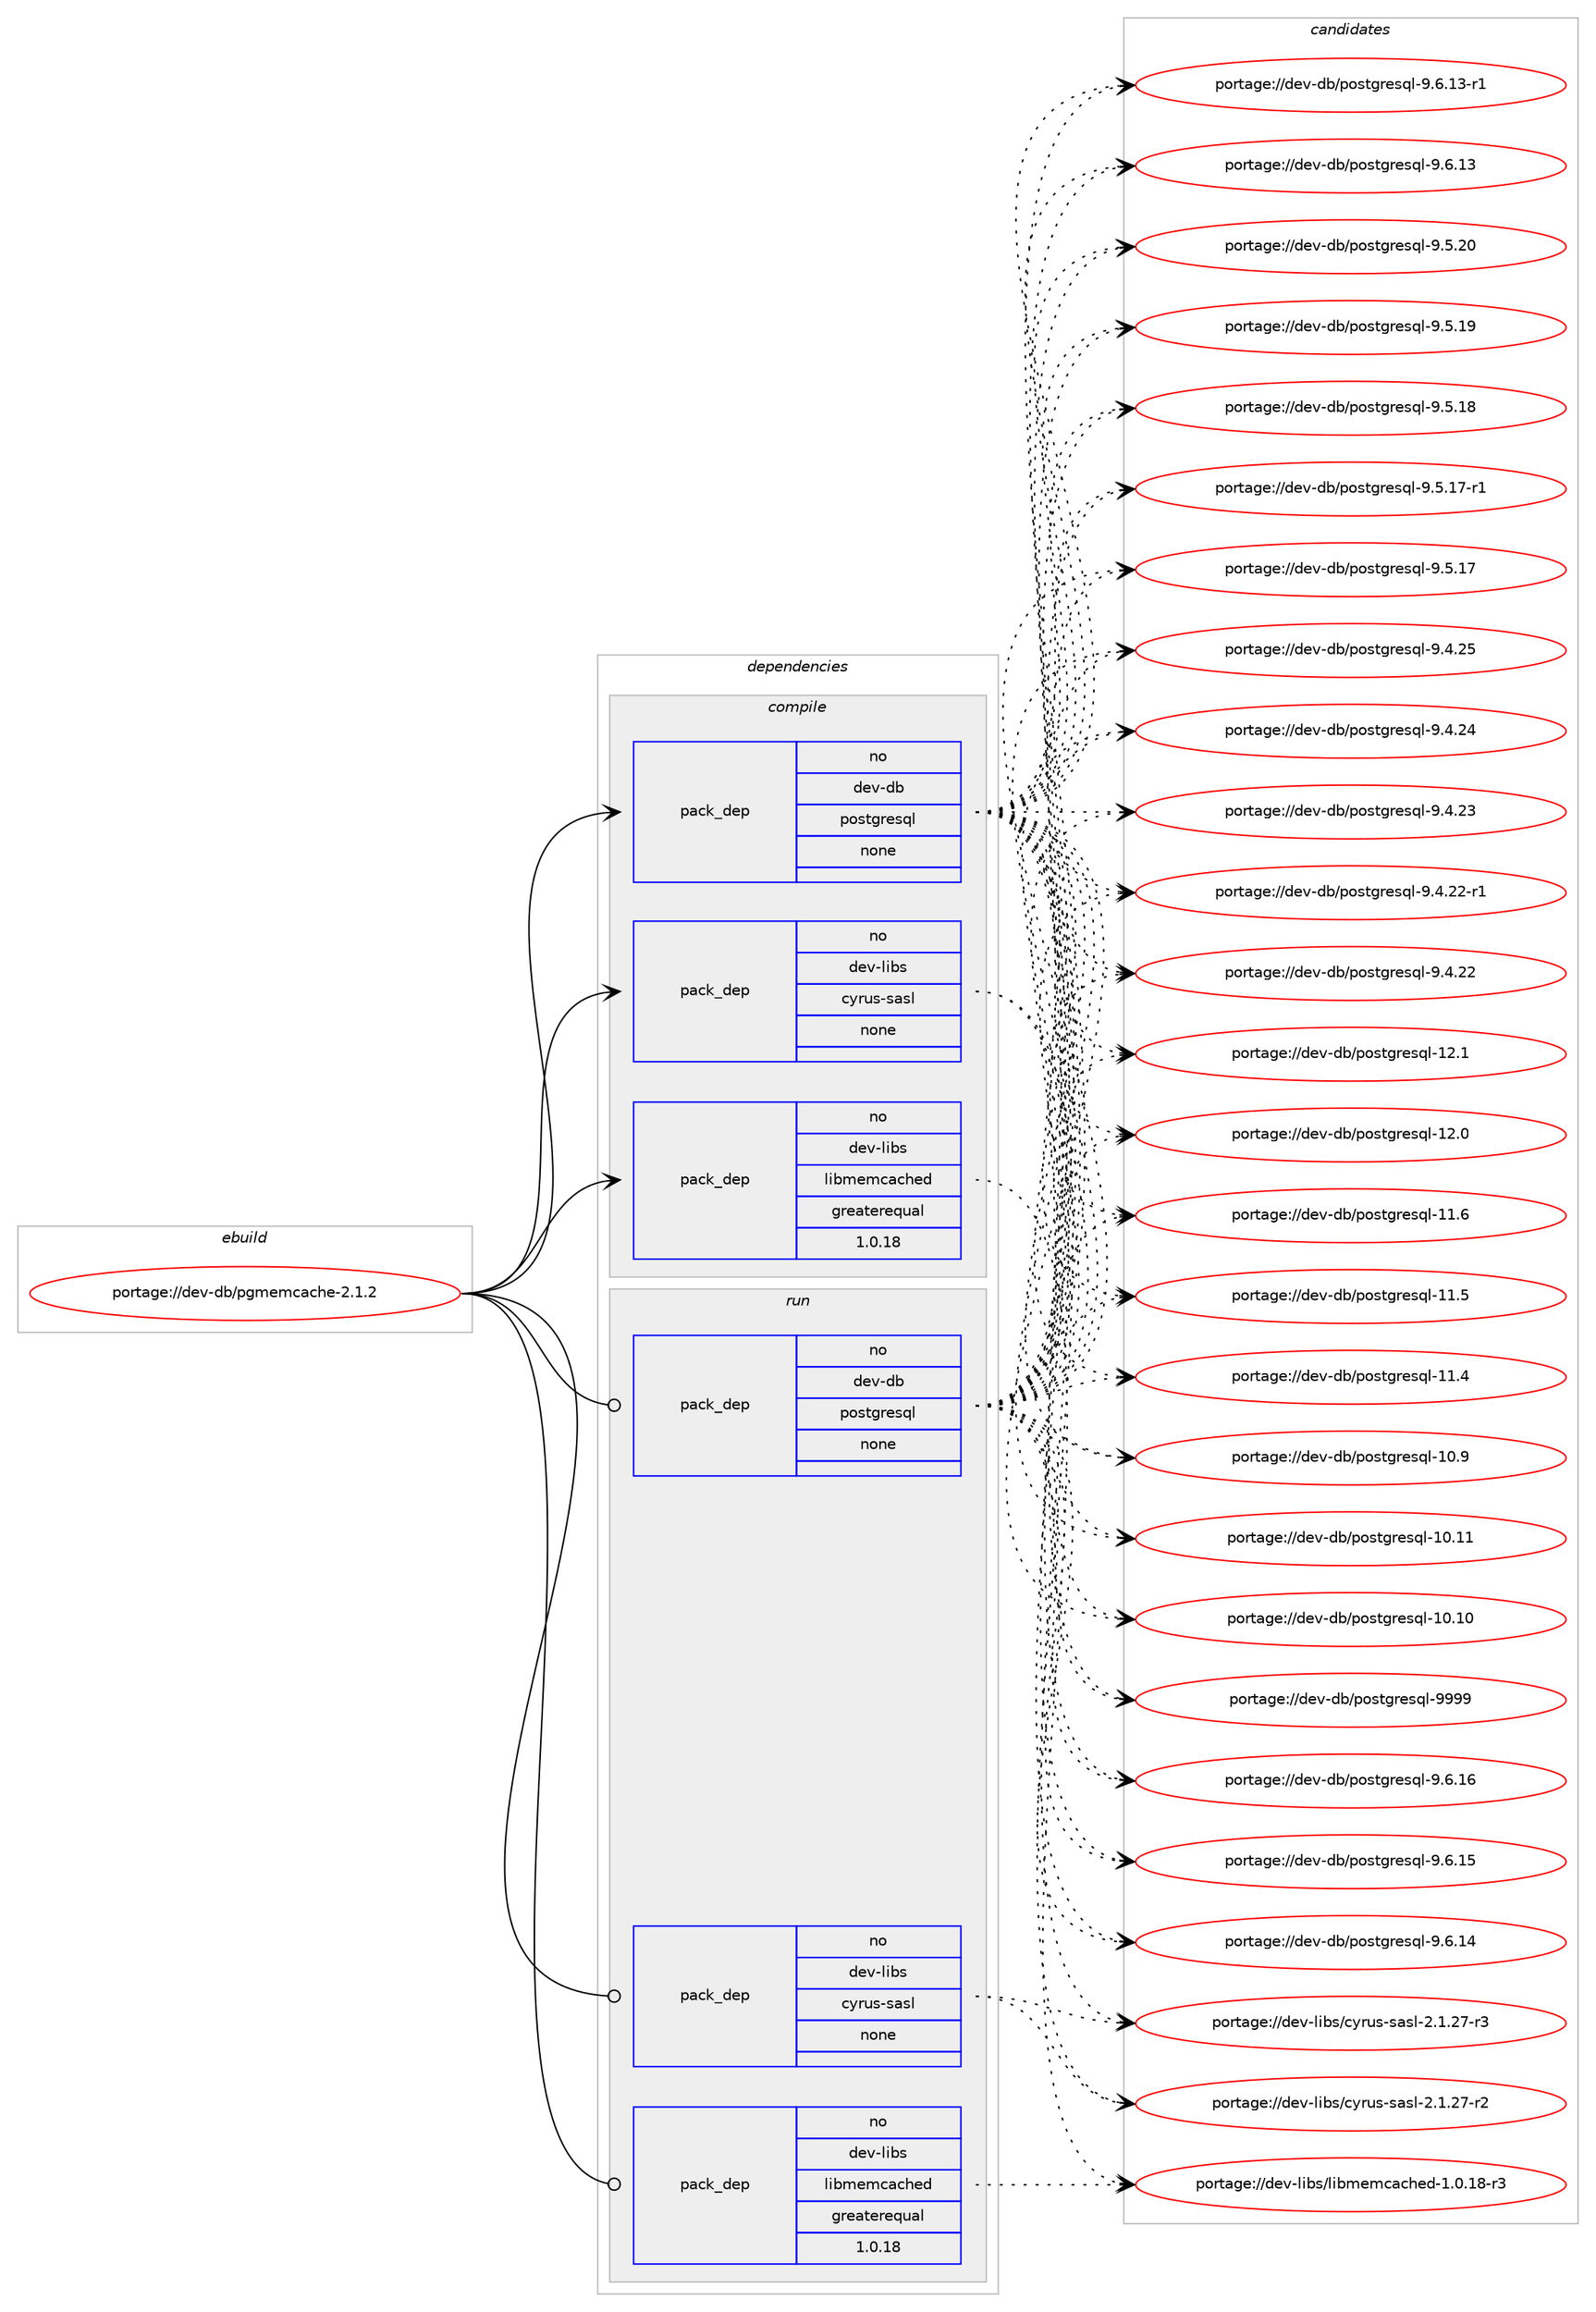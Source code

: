 digraph prolog {

# *************
# Graph options
# *************

newrank=true;
concentrate=true;
compound=true;
graph [rankdir=LR,fontname=Helvetica,fontsize=10,ranksep=1.5];#, ranksep=2.5, nodesep=0.2];
edge  [arrowhead=vee];
node  [fontname=Helvetica,fontsize=10];

# **********
# The ebuild
# **********

subgraph cluster_leftcol {
color=gray;
label=<<i>ebuild</i>>;
id [label="portage://dev-db/pgmemcache-2.1.2", color=red, width=4, href="../dev-db/pgmemcache-2.1.2.svg"];
}

# ****************
# The dependencies
# ****************

subgraph cluster_midcol {
color=gray;
label=<<i>dependencies</i>>;
subgraph cluster_compile {
fillcolor="#eeeeee";
style=filled;
label=<<i>compile</i>>;
subgraph pack435872 {
dependency580653 [label=<<TABLE BORDER="0" CELLBORDER="1" CELLSPACING="0" CELLPADDING="4" WIDTH="220"><TR><TD ROWSPAN="6" CELLPADDING="30">pack_dep</TD></TR><TR><TD WIDTH="110">no</TD></TR><TR><TD>dev-db</TD></TR><TR><TD>postgresql</TD></TR><TR><TD>none</TD></TR><TR><TD></TD></TR></TABLE>>, shape=none, color=blue];
}
id:e -> dependency580653:w [weight=20,style="solid",arrowhead="vee"];
subgraph pack435873 {
dependency580654 [label=<<TABLE BORDER="0" CELLBORDER="1" CELLSPACING="0" CELLPADDING="4" WIDTH="220"><TR><TD ROWSPAN="6" CELLPADDING="30">pack_dep</TD></TR><TR><TD WIDTH="110">no</TD></TR><TR><TD>dev-libs</TD></TR><TR><TD>cyrus-sasl</TD></TR><TR><TD>none</TD></TR><TR><TD></TD></TR></TABLE>>, shape=none, color=blue];
}
id:e -> dependency580654:w [weight=20,style="solid",arrowhead="vee"];
subgraph pack435874 {
dependency580655 [label=<<TABLE BORDER="0" CELLBORDER="1" CELLSPACING="0" CELLPADDING="4" WIDTH="220"><TR><TD ROWSPAN="6" CELLPADDING="30">pack_dep</TD></TR><TR><TD WIDTH="110">no</TD></TR><TR><TD>dev-libs</TD></TR><TR><TD>libmemcached</TD></TR><TR><TD>greaterequal</TD></TR><TR><TD>1.0.18</TD></TR></TABLE>>, shape=none, color=blue];
}
id:e -> dependency580655:w [weight=20,style="solid",arrowhead="vee"];
}
subgraph cluster_compileandrun {
fillcolor="#eeeeee";
style=filled;
label=<<i>compile and run</i>>;
}
subgraph cluster_run {
fillcolor="#eeeeee";
style=filled;
label=<<i>run</i>>;
subgraph pack435875 {
dependency580656 [label=<<TABLE BORDER="0" CELLBORDER="1" CELLSPACING="0" CELLPADDING="4" WIDTH="220"><TR><TD ROWSPAN="6" CELLPADDING="30">pack_dep</TD></TR><TR><TD WIDTH="110">no</TD></TR><TR><TD>dev-db</TD></TR><TR><TD>postgresql</TD></TR><TR><TD>none</TD></TR><TR><TD></TD></TR></TABLE>>, shape=none, color=blue];
}
id:e -> dependency580656:w [weight=20,style="solid",arrowhead="odot"];
subgraph pack435876 {
dependency580657 [label=<<TABLE BORDER="0" CELLBORDER="1" CELLSPACING="0" CELLPADDING="4" WIDTH="220"><TR><TD ROWSPAN="6" CELLPADDING="30">pack_dep</TD></TR><TR><TD WIDTH="110">no</TD></TR><TR><TD>dev-libs</TD></TR><TR><TD>cyrus-sasl</TD></TR><TR><TD>none</TD></TR><TR><TD></TD></TR></TABLE>>, shape=none, color=blue];
}
id:e -> dependency580657:w [weight=20,style="solid",arrowhead="odot"];
subgraph pack435877 {
dependency580658 [label=<<TABLE BORDER="0" CELLBORDER="1" CELLSPACING="0" CELLPADDING="4" WIDTH="220"><TR><TD ROWSPAN="6" CELLPADDING="30">pack_dep</TD></TR><TR><TD WIDTH="110">no</TD></TR><TR><TD>dev-libs</TD></TR><TR><TD>libmemcached</TD></TR><TR><TD>greaterequal</TD></TR><TR><TD>1.0.18</TD></TR></TABLE>>, shape=none, color=blue];
}
id:e -> dependency580658:w [weight=20,style="solid",arrowhead="odot"];
}
}

# **************
# The candidates
# **************

subgraph cluster_choices {
rank=same;
color=gray;
label=<<i>candidates</i>>;

subgraph choice435872 {
color=black;
nodesep=1;
choice1001011184510098471121111151161031141011151131084557575757 [label="portage://dev-db/postgresql-9999", color=red, width=4,href="../dev-db/postgresql-9999.svg"];
choice10010111845100984711211111511610311410111511310845574654464954 [label="portage://dev-db/postgresql-9.6.16", color=red, width=4,href="../dev-db/postgresql-9.6.16.svg"];
choice10010111845100984711211111511610311410111511310845574654464953 [label="portage://dev-db/postgresql-9.6.15", color=red, width=4,href="../dev-db/postgresql-9.6.15.svg"];
choice10010111845100984711211111511610311410111511310845574654464952 [label="portage://dev-db/postgresql-9.6.14", color=red, width=4,href="../dev-db/postgresql-9.6.14.svg"];
choice100101118451009847112111115116103114101115113108455746544649514511449 [label="portage://dev-db/postgresql-9.6.13-r1", color=red, width=4,href="../dev-db/postgresql-9.6.13-r1.svg"];
choice10010111845100984711211111511610311410111511310845574654464951 [label="portage://dev-db/postgresql-9.6.13", color=red, width=4,href="../dev-db/postgresql-9.6.13.svg"];
choice10010111845100984711211111511610311410111511310845574653465048 [label="portage://dev-db/postgresql-9.5.20", color=red, width=4,href="../dev-db/postgresql-9.5.20.svg"];
choice10010111845100984711211111511610311410111511310845574653464957 [label="portage://dev-db/postgresql-9.5.19", color=red, width=4,href="../dev-db/postgresql-9.5.19.svg"];
choice10010111845100984711211111511610311410111511310845574653464956 [label="portage://dev-db/postgresql-9.5.18", color=red, width=4,href="../dev-db/postgresql-9.5.18.svg"];
choice100101118451009847112111115116103114101115113108455746534649554511449 [label="portage://dev-db/postgresql-9.5.17-r1", color=red, width=4,href="../dev-db/postgresql-9.5.17-r1.svg"];
choice10010111845100984711211111511610311410111511310845574653464955 [label="portage://dev-db/postgresql-9.5.17", color=red, width=4,href="../dev-db/postgresql-9.5.17.svg"];
choice10010111845100984711211111511610311410111511310845574652465053 [label="portage://dev-db/postgresql-9.4.25", color=red, width=4,href="../dev-db/postgresql-9.4.25.svg"];
choice10010111845100984711211111511610311410111511310845574652465052 [label="portage://dev-db/postgresql-9.4.24", color=red, width=4,href="../dev-db/postgresql-9.4.24.svg"];
choice10010111845100984711211111511610311410111511310845574652465051 [label="portage://dev-db/postgresql-9.4.23", color=red, width=4,href="../dev-db/postgresql-9.4.23.svg"];
choice100101118451009847112111115116103114101115113108455746524650504511449 [label="portage://dev-db/postgresql-9.4.22-r1", color=red, width=4,href="../dev-db/postgresql-9.4.22-r1.svg"];
choice10010111845100984711211111511610311410111511310845574652465050 [label="portage://dev-db/postgresql-9.4.22", color=red, width=4,href="../dev-db/postgresql-9.4.22.svg"];
choice1001011184510098471121111151161031141011151131084549504649 [label="portage://dev-db/postgresql-12.1", color=red, width=4,href="../dev-db/postgresql-12.1.svg"];
choice1001011184510098471121111151161031141011151131084549504648 [label="portage://dev-db/postgresql-12.0", color=red, width=4,href="../dev-db/postgresql-12.0.svg"];
choice1001011184510098471121111151161031141011151131084549494654 [label="portage://dev-db/postgresql-11.6", color=red, width=4,href="../dev-db/postgresql-11.6.svg"];
choice1001011184510098471121111151161031141011151131084549494653 [label="portage://dev-db/postgresql-11.5", color=red, width=4,href="../dev-db/postgresql-11.5.svg"];
choice1001011184510098471121111151161031141011151131084549494652 [label="portage://dev-db/postgresql-11.4", color=red, width=4,href="../dev-db/postgresql-11.4.svg"];
choice1001011184510098471121111151161031141011151131084549484657 [label="portage://dev-db/postgresql-10.9", color=red, width=4,href="../dev-db/postgresql-10.9.svg"];
choice100101118451009847112111115116103114101115113108454948464949 [label="portage://dev-db/postgresql-10.11", color=red, width=4,href="../dev-db/postgresql-10.11.svg"];
choice100101118451009847112111115116103114101115113108454948464948 [label="portage://dev-db/postgresql-10.10", color=red, width=4,href="../dev-db/postgresql-10.10.svg"];
dependency580653:e -> choice1001011184510098471121111151161031141011151131084557575757:w [style=dotted,weight="100"];
dependency580653:e -> choice10010111845100984711211111511610311410111511310845574654464954:w [style=dotted,weight="100"];
dependency580653:e -> choice10010111845100984711211111511610311410111511310845574654464953:w [style=dotted,weight="100"];
dependency580653:e -> choice10010111845100984711211111511610311410111511310845574654464952:w [style=dotted,weight="100"];
dependency580653:e -> choice100101118451009847112111115116103114101115113108455746544649514511449:w [style=dotted,weight="100"];
dependency580653:e -> choice10010111845100984711211111511610311410111511310845574654464951:w [style=dotted,weight="100"];
dependency580653:e -> choice10010111845100984711211111511610311410111511310845574653465048:w [style=dotted,weight="100"];
dependency580653:e -> choice10010111845100984711211111511610311410111511310845574653464957:w [style=dotted,weight="100"];
dependency580653:e -> choice10010111845100984711211111511610311410111511310845574653464956:w [style=dotted,weight="100"];
dependency580653:e -> choice100101118451009847112111115116103114101115113108455746534649554511449:w [style=dotted,weight="100"];
dependency580653:e -> choice10010111845100984711211111511610311410111511310845574653464955:w [style=dotted,weight="100"];
dependency580653:e -> choice10010111845100984711211111511610311410111511310845574652465053:w [style=dotted,weight="100"];
dependency580653:e -> choice10010111845100984711211111511610311410111511310845574652465052:w [style=dotted,weight="100"];
dependency580653:e -> choice10010111845100984711211111511610311410111511310845574652465051:w [style=dotted,weight="100"];
dependency580653:e -> choice100101118451009847112111115116103114101115113108455746524650504511449:w [style=dotted,weight="100"];
dependency580653:e -> choice10010111845100984711211111511610311410111511310845574652465050:w [style=dotted,weight="100"];
dependency580653:e -> choice1001011184510098471121111151161031141011151131084549504649:w [style=dotted,weight="100"];
dependency580653:e -> choice1001011184510098471121111151161031141011151131084549504648:w [style=dotted,weight="100"];
dependency580653:e -> choice1001011184510098471121111151161031141011151131084549494654:w [style=dotted,weight="100"];
dependency580653:e -> choice1001011184510098471121111151161031141011151131084549494653:w [style=dotted,weight="100"];
dependency580653:e -> choice1001011184510098471121111151161031141011151131084549494652:w [style=dotted,weight="100"];
dependency580653:e -> choice1001011184510098471121111151161031141011151131084549484657:w [style=dotted,weight="100"];
dependency580653:e -> choice100101118451009847112111115116103114101115113108454948464949:w [style=dotted,weight="100"];
dependency580653:e -> choice100101118451009847112111115116103114101115113108454948464948:w [style=dotted,weight="100"];
}
subgraph choice435873 {
color=black;
nodesep=1;
choice100101118451081059811547991211141171154511597115108455046494650554511451 [label="portage://dev-libs/cyrus-sasl-2.1.27-r3", color=red, width=4,href="../dev-libs/cyrus-sasl-2.1.27-r3.svg"];
choice100101118451081059811547991211141171154511597115108455046494650554511450 [label="portage://dev-libs/cyrus-sasl-2.1.27-r2", color=red, width=4,href="../dev-libs/cyrus-sasl-2.1.27-r2.svg"];
dependency580654:e -> choice100101118451081059811547991211141171154511597115108455046494650554511451:w [style=dotted,weight="100"];
dependency580654:e -> choice100101118451081059811547991211141171154511597115108455046494650554511450:w [style=dotted,weight="100"];
}
subgraph choice435874 {
color=black;
nodesep=1;
choice10010111845108105981154710810598109101109999799104101100454946484649564511451 [label="portage://dev-libs/libmemcached-1.0.18-r3", color=red, width=4,href="../dev-libs/libmemcached-1.0.18-r3.svg"];
dependency580655:e -> choice10010111845108105981154710810598109101109999799104101100454946484649564511451:w [style=dotted,weight="100"];
}
subgraph choice435875 {
color=black;
nodesep=1;
choice1001011184510098471121111151161031141011151131084557575757 [label="portage://dev-db/postgresql-9999", color=red, width=4,href="../dev-db/postgresql-9999.svg"];
choice10010111845100984711211111511610311410111511310845574654464954 [label="portage://dev-db/postgresql-9.6.16", color=red, width=4,href="../dev-db/postgresql-9.6.16.svg"];
choice10010111845100984711211111511610311410111511310845574654464953 [label="portage://dev-db/postgresql-9.6.15", color=red, width=4,href="../dev-db/postgresql-9.6.15.svg"];
choice10010111845100984711211111511610311410111511310845574654464952 [label="portage://dev-db/postgresql-9.6.14", color=red, width=4,href="../dev-db/postgresql-9.6.14.svg"];
choice100101118451009847112111115116103114101115113108455746544649514511449 [label="portage://dev-db/postgresql-9.6.13-r1", color=red, width=4,href="../dev-db/postgresql-9.6.13-r1.svg"];
choice10010111845100984711211111511610311410111511310845574654464951 [label="portage://dev-db/postgresql-9.6.13", color=red, width=4,href="../dev-db/postgresql-9.6.13.svg"];
choice10010111845100984711211111511610311410111511310845574653465048 [label="portage://dev-db/postgresql-9.5.20", color=red, width=4,href="../dev-db/postgresql-9.5.20.svg"];
choice10010111845100984711211111511610311410111511310845574653464957 [label="portage://dev-db/postgresql-9.5.19", color=red, width=4,href="../dev-db/postgresql-9.5.19.svg"];
choice10010111845100984711211111511610311410111511310845574653464956 [label="portage://dev-db/postgresql-9.5.18", color=red, width=4,href="../dev-db/postgresql-9.5.18.svg"];
choice100101118451009847112111115116103114101115113108455746534649554511449 [label="portage://dev-db/postgresql-9.5.17-r1", color=red, width=4,href="../dev-db/postgresql-9.5.17-r1.svg"];
choice10010111845100984711211111511610311410111511310845574653464955 [label="portage://dev-db/postgresql-9.5.17", color=red, width=4,href="../dev-db/postgresql-9.5.17.svg"];
choice10010111845100984711211111511610311410111511310845574652465053 [label="portage://dev-db/postgresql-9.4.25", color=red, width=4,href="../dev-db/postgresql-9.4.25.svg"];
choice10010111845100984711211111511610311410111511310845574652465052 [label="portage://dev-db/postgresql-9.4.24", color=red, width=4,href="../dev-db/postgresql-9.4.24.svg"];
choice10010111845100984711211111511610311410111511310845574652465051 [label="portage://dev-db/postgresql-9.4.23", color=red, width=4,href="../dev-db/postgresql-9.4.23.svg"];
choice100101118451009847112111115116103114101115113108455746524650504511449 [label="portage://dev-db/postgresql-9.4.22-r1", color=red, width=4,href="../dev-db/postgresql-9.4.22-r1.svg"];
choice10010111845100984711211111511610311410111511310845574652465050 [label="portage://dev-db/postgresql-9.4.22", color=red, width=4,href="../dev-db/postgresql-9.4.22.svg"];
choice1001011184510098471121111151161031141011151131084549504649 [label="portage://dev-db/postgresql-12.1", color=red, width=4,href="../dev-db/postgresql-12.1.svg"];
choice1001011184510098471121111151161031141011151131084549504648 [label="portage://dev-db/postgresql-12.0", color=red, width=4,href="../dev-db/postgresql-12.0.svg"];
choice1001011184510098471121111151161031141011151131084549494654 [label="portage://dev-db/postgresql-11.6", color=red, width=4,href="../dev-db/postgresql-11.6.svg"];
choice1001011184510098471121111151161031141011151131084549494653 [label="portage://dev-db/postgresql-11.5", color=red, width=4,href="../dev-db/postgresql-11.5.svg"];
choice1001011184510098471121111151161031141011151131084549494652 [label="portage://dev-db/postgresql-11.4", color=red, width=4,href="../dev-db/postgresql-11.4.svg"];
choice1001011184510098471121111151161031141011151131084549484657 [label="portage://dev-db/postgresql-10.9", color=red, width=4,href="../dev-db/postgresql-10.9.svg"];
choice100101118451009847112111115116103114101115113108454948464949 [label="portage://dev-db/postgresql-10.11", color=red, width=4,href="../dev-db/postgresql-10.11.svg"];
choice100101118451009847112111115116103114101115113108454948464948 [label="portage://dev-db/postgresql-10.10", color=red, width=4,href="../dev-db/postgresql-10.10.svg"];
dependency580656:e -> choice1001011184510098471121111151161031141011151131084557575757:w [style=dotted,weight="100"];
dependency580656:e -> choice10010111845100984711211111511610311410111511310845574654464954:w [style=dotted,weight="100"];
dependency580656:e -> choice10010111845100984711211111511610311410111511310845574654464953:w [style=dotted,weight="100"];
dependency580656:e -> choice10010111845100984711211111511610311410111511310845574654464952:w [style=dotted,weight="100"];
dependency580656:e -> choice100101118451009847112111115116103114101115113108455746544649514511449:w [style=dotted,weight="100"];
dependency580656:e -> choice10010111845100984711211111511610311410111511310845574654464951:w [style=dotted,weight="100"];
dependency580656:e -> choice10010111845100984711211111511610311410111511310845574653465048:w [style=dotted,weight="100"];
dependency580656:e -> choice10010111845100984711211111511610311410111511310845574653464957:w [style=dotted,weight="100"];
dependency580656:e -> choice10010111845100984711211111511610311410111511310845574653464956:w [style=dotted,weight="100"];
dependency580656:e -> choice100101118451009847112111115116103114101115113108455746534649554511449:w [style=dotted,weight="100"];
dependency580656:e -> choice10010111845100984711211111511610311410111511310845574653464955:w [style=dotted,weight="100"];
dependency580656:e -> choice10010111845100984711211111511610311410111511310845574652465053:w [style=dotted,weight="100"];
dependency580656:e -> choice10010111845100984711211111511610311410111511310845574652465052:w [style=dotted,weight="100"];
dependency580656:e -> choice10010111845100984711211111511610311410111511310845574652465051:w [style=dotted,weight="100"];
dependency580656:e -> choice100101118451009847112111115116103114101115113108455746524650504511449:w [style=dotted,weight="100"];
dependency580656:e -> choice10010111845100984711211111511610311410111511310845574652465050:w [style=dotted,weight="100"];
dependency580656:e -> choice1001011184510098471121111151161031141011151131084549504649:w [style=dotted,weight="100"];
dependency580656:e -> choice1001011184510098471121111151161031141011151131084549504648:w [style=dotted,weight="100"];
dependency580656:e -> choice1001011184510098471121111151161031141011151131084549494654:w [style=dotted,weight="100"];
dependency580656:e -> choice1001011184510098471121111151161031141011151131084549494653:w [style=dotted,weight="100"];
dependency580656:e -> choice1001011184510098471121111151161031141011151131084549494652:w [style=dotted,weight="100"];
dependency580656:e -> choice1001011184510098471121111151161031141011151131084549484657:w [style=dotted,weight="100"];
dependency580656:e -> choice100101118451009847112111115116103114101115113108454948464949:w [style=dotted,weight="100"];
dependency580656:e -> choice100101118451009847112111115116103114101115113108454948464948:w [style=dotted,weight="100"];
}
subgraph choice435876 {
color=black;
nodesep=1;
choice100101118451081059811547991211141171154511597115108455046494650554511451 [label="portage://dev-libs/cyrus-sasl-2.1.27-r3", color=red, width=4,href="../dev-libs/cyrus-sasl-2.1.27-r3.svg"];
choice100101118451081059811547991211141171154511597115108455046494650554511450 [label="portage://dev-libs/cyrus-sasl-2.1.27-r2", color=red, width=4,href="../dev-libs/cyrus-sasl-2.1.27-r2.svg"];
dependency580657:e -> choice100101118451081059811547991211141171154511597115108455046494650554511451:w [style=dotted,weight="100"];
dependency580657:e -> choice100101118451081059811547991211141171154511597115108455046494650554511450:w [style=dotted,weight="100"];
}
subgraph choice435877 {
color=black;
nodesep=1;
choice10010111845108105981154710810598109101109999799104101100454946484649564511451 [label="portage://dev-libs/libmemcached-1.0.18-r3", color=red, width=4,href="../dev-libs/libmemcached-1.0.18-r3.svg"];
dependency580658:e -> choice10010111845108105981154710810598109101109999799104101100454946484649564511451:w [style=dotted,weight="100"];
}
}

}
